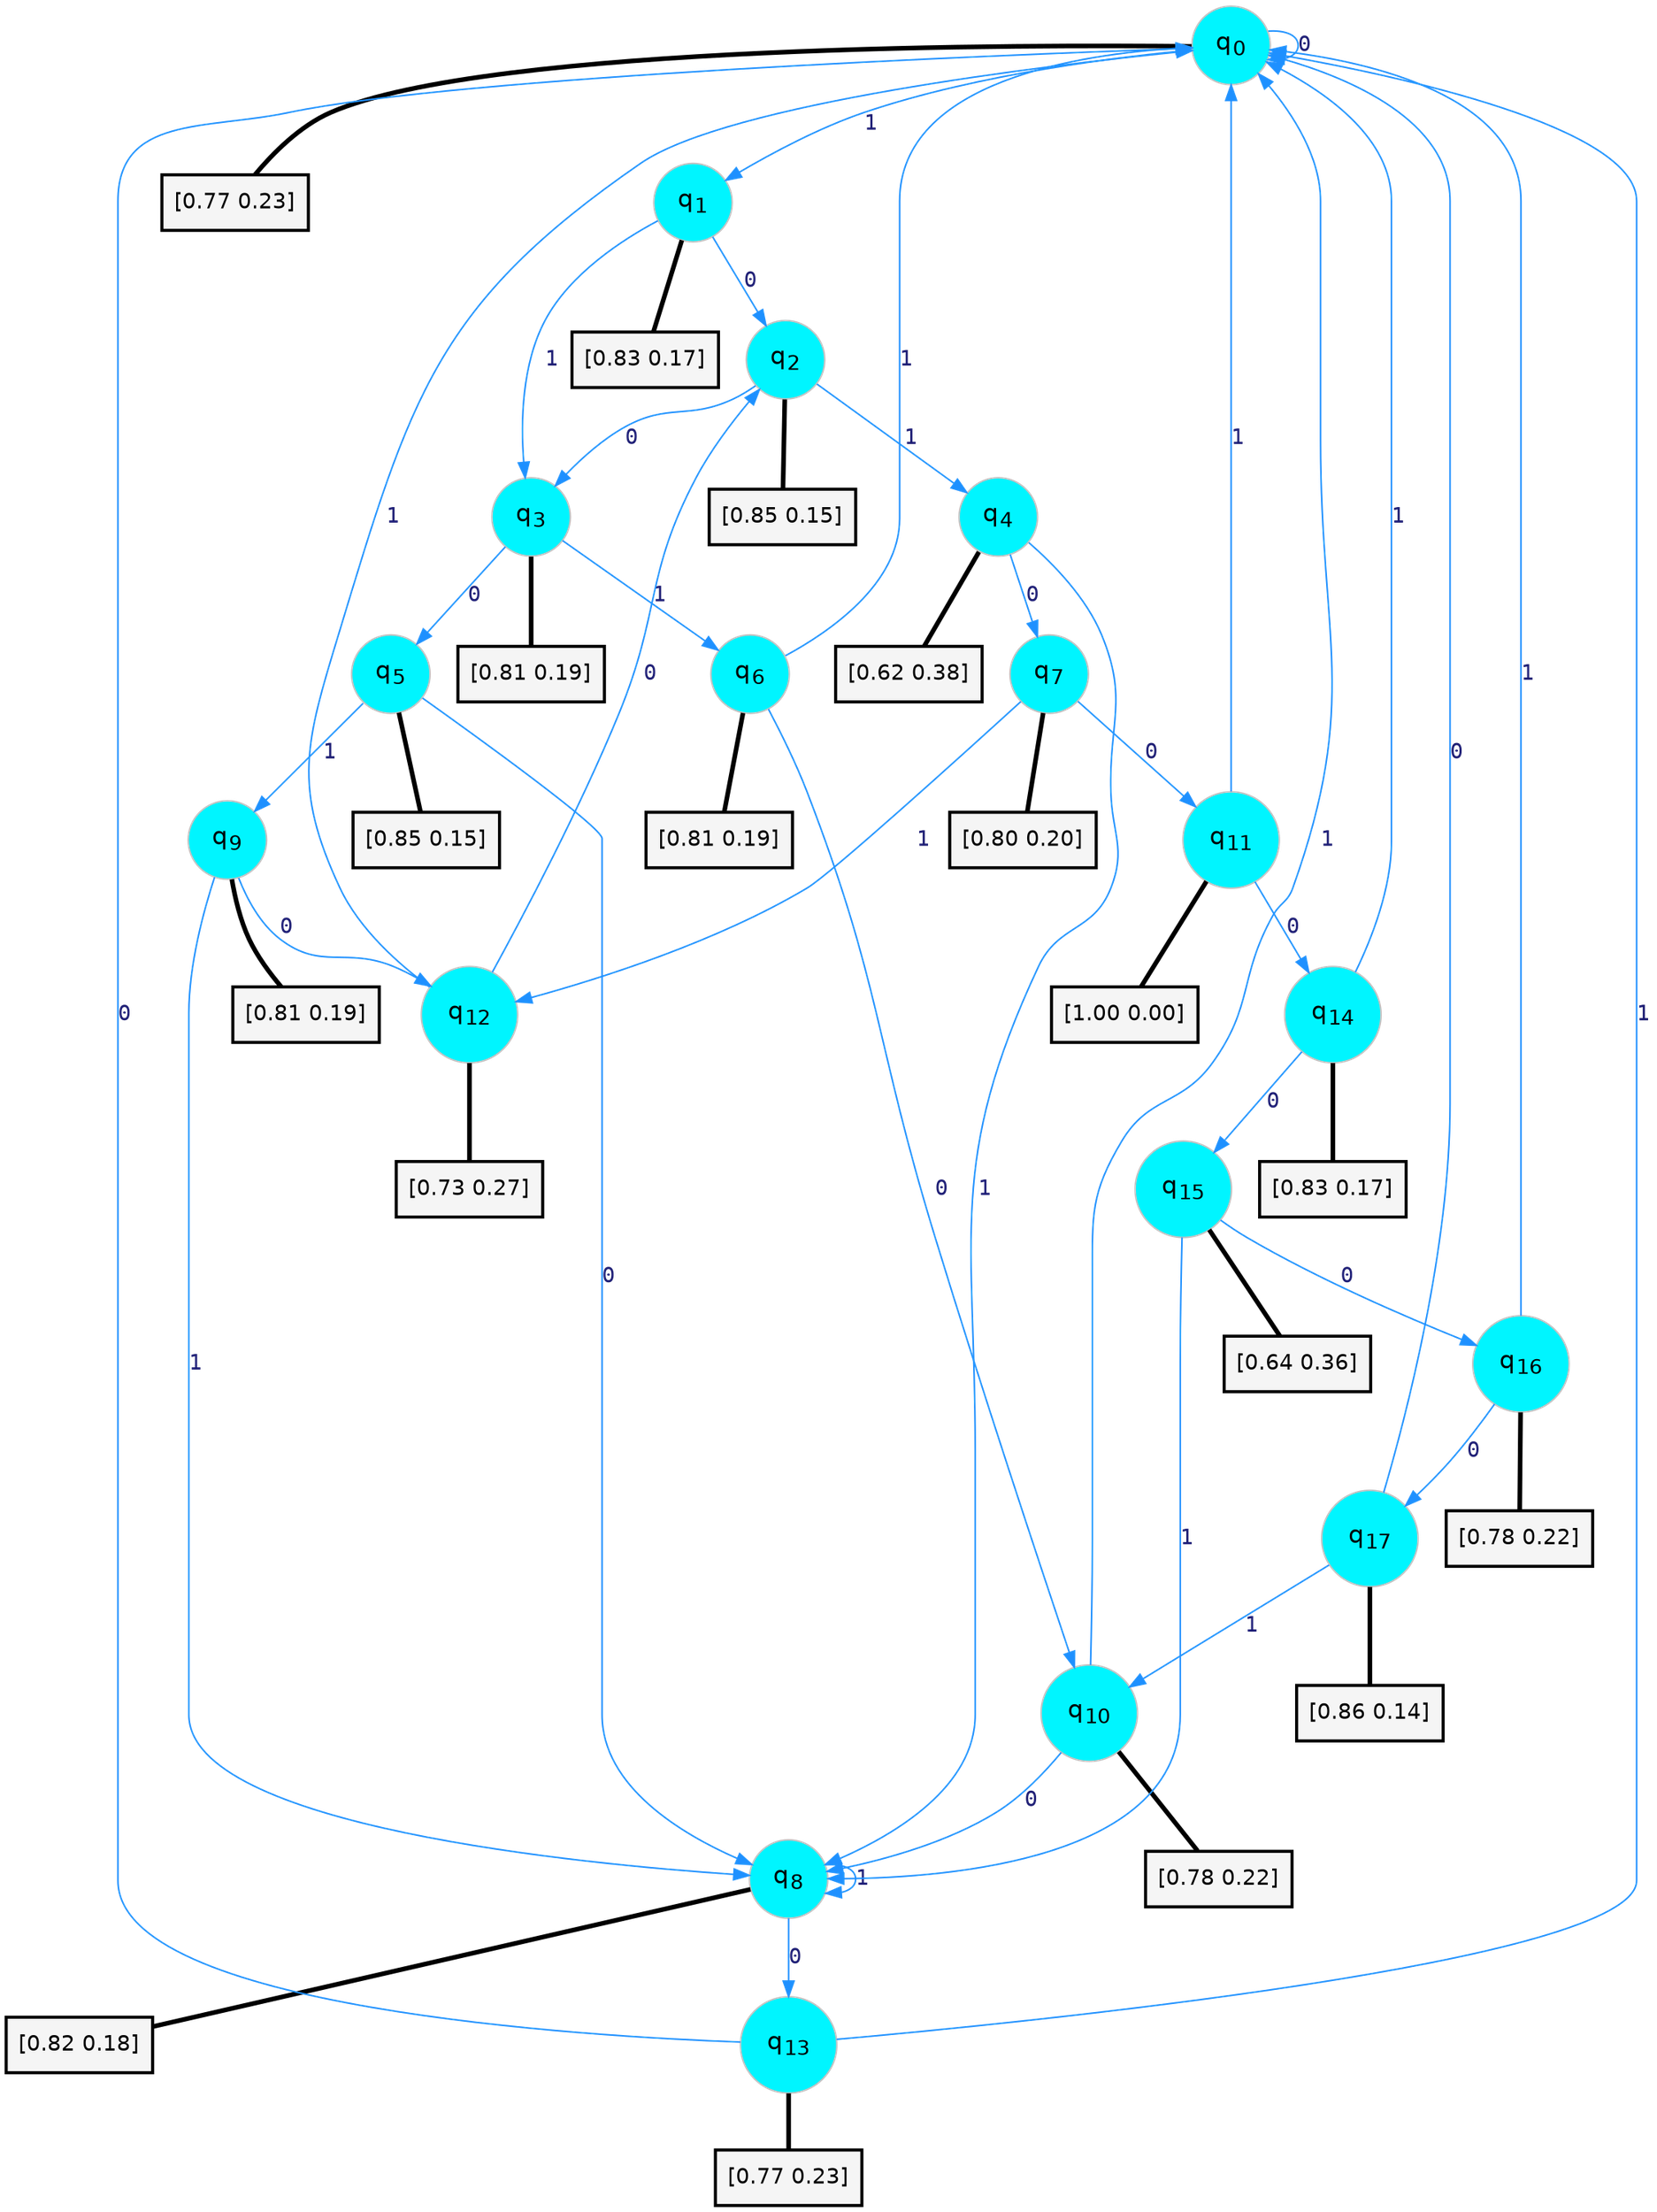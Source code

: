 digraph G {
graph [
bgcolor=transparent, dpi=300, rankdir=TD, size="40,25"];
node [
color=gray, fillcolor=turquoise1, fontcolor=black, fontname=Helvetica, fontsize=16, fontweight=bold, shape=circle, style=filled];
edge [
arrowsize=1, color=dodgerblue1, fontcolor=midnightblue, fontname=courier, fontweight=bold, penwidth=1, style=solid, weight=20];
0[label=<q<SUB>0</SUB>>];
1[label=<q<SUB>1</SUB>>];
2[label=<q<SUB>2</SUB>>];
3[label=<q<SUB>3</SUB>>];
4[label=<q<SUB>4</SUB>>];
5[label=<q<SUB>5</SUB>>];
6[label=<q<SUB>6</SUB>>];
7[label=<q<SUB>7</SUB>>];
8[label=<q<SUB>8</SUB>>];
9[label=<q<SUB>9</SUB>>];
10[label=<q<SUB>10</SUB>>];
11[label=<q<SUB>11</SUB>>];
12[label=<q<SUB>12</SUB>>];
13[label=<q<SUB>13</SUB>>];
14[label=<q<SUB>14</SUB>>];
15[label=<q<SUB>15</SUB>>];
16[label=<q<SUB>16</SUB>>];
17[label=<q<SUB>17</SUB>>];
18[label="[0.77 0.23]", shape=box,fontcolor=black, fontname=Helvetica, fontsize=14, penwidth=2, fillcolor=whitesmoke,color=black];
19[label="[0.83 0.17]", shape=box,fontcolor=black, fontname=Helvetica, fontsize=14, penwidth=2, fillcolor=whitesmoke,color=black];
20[label="[0.85 0.15]", shape=box,fontcolor=black, fontname=Helvetica, fontsize=14, penwidth=2, fillcolor=whitesmoke,color=black];
21[label="[0.81 0.19]", shape=box,fontcolor=black, fontname=Helvetica, fontsize=14, penwidth=2, fillcolor=whitesmoke,color=black];
22[label="[0.62 0.38]", shape=box,fontcolor=black, fontname=Helvetica, fontsize=14, penwidth=2, fillcolor=whitesmoke,color=black];
23[label="[0.85 0.15]", shape=box,fontcolor=black, fontname=Helvetica, fontsize=14, penwidth=2, fillcolor=whitesmoke,color=black];
24[label="[0.81 0.19]", shape=box,fontcolor=black, fontname=Helvetica, fontsize=14, penwidth=2, fillcolor=whitesmoke,color=black];
25[label="[0.80 0.20]", shape=box,fontcolor=black, fontname=Helvetica, fontsize=14, penwidth=2, fillcolor=whitesmoke,color=black];
26[label="[0.82 0.18]", shape=box,fontcolor=black, fontname=Helvetica, fontsize=14, penwidth=2, fillcolor=whitesmoke,color=black];
27[label="[0.81 0.19]", shape=box,fontcolor=black, fontname=Helvetica, fontsize=14, penwidth=2, fillcolor=whitesmoke,color=black];
28[label="[0.78 0.22]", shape=box,fontcolor=black, fontname=Helvetica, fontsize=14, penwidth=2, fillcolor=whitesmoke,color=black];
29[label="[1.00 0.00]", shape=box,fontcolor=black, fontname=Helvetica, fontsize=14, penwidth=2, fillcolor=whitesmoke,color=black];
30[label="[0.73 0.27]", shape=box,fontcolor=black, fontname=Helvetica, fontsize=14, penwidth=2, fillcolor=whitesmoke,color=black];
31[label="[0.77 0.23]", shape=box,fontcolor=black, fontname=Helvetica, fontsize=14, penwidth=2, fillcolor=whitesmoke,color=black];
32[label="[0.83 0.17]", shape=box,fontcolor=black, fontname=Helvetica, fontsize=14, penwidth=2, fillcolor=whitesmoke,color=black];
33[label="[0.64 0.36]", shape=box,fontcolor=black, fontname=Helvetica, fontsize=14, penwidth=2, fillcolor=whitesmoke,color=black];
34[label="[0.78 0.22]", shape=box,fontcolor=black, fontname=Helvetica, fontsize=14, penwidth=2, fillcolor=whitesmoke,color=black];
35[label="[0.86 0.14]", shape=box,fontcolor=black, fontname=Helvetica, fontsize=14, penwidth=2, fillcolor=whitesmoke,color=black];
0->0 [label=0];
0->1 [label=1];
0->18 [arrowhead=none, penwidth=3,color=black];
1->2 [label=0];
1->3 [label=1];
1->19 [arrowhead=none, penwidth=3,color=black];
2->3 [label=0];
2->4 [label=1];
2->20 [arrowhead=none, penwidth=3,color=black];
3->5 [label=0];
3->6 [label=1];
3->21 [arrowhead=none, penwidth=3,color=black];
4->7 [label=0];
4->8 [label=1];
4->22 [arrowhead=none, penwidth=3,color=black];
5->8 [label=0];
5->9 [label=1];
5->23 [arrowhead=none, penwidth=3,color=black];
6->10 [label=0];
6->0 [label=1];
6->24 [arrowhead=none, penwidth=3,color=black];
7->11 [label=0];
7->12 [label=1];
7->25 [arrowhead=none, penwidth=3,color=black];
8->13 [label=0];
8->8 [label=1];
8->26 [arrowhead=none, penwidth=3,color=black];
9->12 [label=0];
9->8 [label=1];
9->27 [arrowhead=none, penwidth=3,color=black];
10->8 [label=0];
10->0 [label=1];
10->28 [arrowhead=none, penwidth=3,color=black];
11->14 [label=0];
11->0 [label=1];
11->29 [arrowhead=none, penwidth=3,color=black];
12->2 [label=0];
12->0 [label=1];
12->30 [arrowhead=none, penwidth=3,color=black];
13->0 [label=0];
13->0 [label=1];
13->31 [arrowhead=none, penwidth=3,color=black];
14->15 [label=0];
14->0 [label=1];
14->32 [arrowhead=none, penwidth=3,color=black];
15->16 [label=0];
15->8 [label=1];
15->33 [arrowhead=none, penwidth=3,color=black];
16->17 [label=0];
16->0 [label=1];
16->34 [arrowhead=none, penwidth=3,color=black];
17->0 [label=0];
17->10 [label=1];
17->35 [arrowhead=none, penwidth=3,color=black];
}
